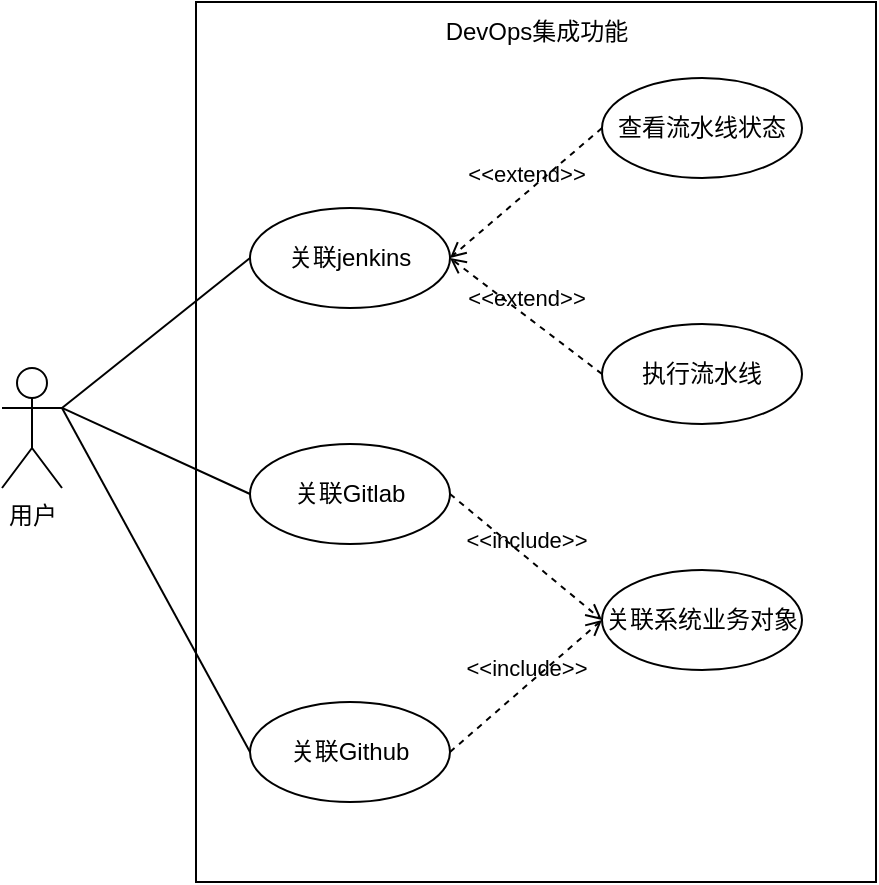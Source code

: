 <mxfile version="27.0.5">
  <diagram name="第 1 页" id="oVNDmvztu-qrapXRM5BJ">
    <mxGraphModel dx="1234" dy="790" grid="0" gridSize="10" guides="1" tooltips="1" connect="1" arrows="1" fold="1" page="1" pageScale="1" pageWidth="827" pageHeight="1169" math="0" shadow="0">
      <root>
        <mxCell id="0" />
        <mxCell id="1" parent="0" />
        <mxCell id="lu8kf9NNv5I0NGM0YdXV-1" value="用户" style="shape=umlActor;verticalLabelPosition=bottom;verticalAlign=top;html=1;" parent="1" vertex="1">
          <mxGeometry x="116" y="248" width="30" height="60" as="geometry" />
        </mxCell>
        <mxCell id="lu8kf9NNv5I0NGM0YdXV-2" value="" style="rounded=0;whiteSpace=wrap;html=1;" parent="1" vertex="1">
          <mxGeometry x="213" y="65" width="340" height="440" as="geometry" />
        </mxCell>
        <mxCell id="lu8kf9NNv5I0NGM0YdXV-3" value="DevOps集成功能" style="text;html=1;align=center;verticalAlign=middle;whiteSpace=wrap;rounded=0;" parent="1" vertex="1">
          <mxGeometry x="333.5" y="65" width="99" height="30" as="geometry" />
        </mxCell>
        <mxCell id="lu8kf9NNv5I0NGM0YdXV-10" value="查看流水线状态" style="ellipse;whiteSpace=wrap;html=1;" parent="1" vertex="1">
          <mxGeometry x="416" y="103" width="100" height="50" as="geometry" />
        </mxCell>
        <mxCell id="lu8kf9NNv5I0NGM0YdXV-26" value="关联jenkins" style="ellipse;whiteSpace=wrap;html=1;" parent="1" vertex="1">
          <mxGeometry x="240" y="168" width="100" height="50" as="geometry" />
        </mxCell>
        <mxCell id="lu8kf9NNv5I0NGM0YdXV-28" value="关联Github" style="ellipse;whiteSpace=wrap;html=1;" parent="1" vertex="1">
          <mxGeometry x="240" y="415" width="100" height="50" as="geometry" />
        </mxCell>
        <mxCell id="lu8kf9NNv5I0NGM0YdXV-29" value="关联Gitlab" style="ellipse;whiteSpace=wrap;html=1;" parent="1" vertex="1">
          <mxGeometry x="240" y="286" width="100" height="50" as="geometry" />
        </mxCell>
        <mxCell id="lu8kf9NNv5I0NGM0YdXV-31" value="执行流水线" style="ellipse;whiteSpace=wrap;html=1;" parent="1" vertex="1">
          <mxGeometry x="416" y="226" width="100" height="50" as="geometry" />
        </mxCell>
        <mxCell id="lu8kf9NNv5I0NGM0YdXV-34" value="关联系统业务对象" style="ellipse;whiteSpace=wrap;html=1;" parent="1" vertex="1">
          <mxGeometry x="416" y="349" width="100" height="50" as="geometry" />
        </mxCell>
        <mxCell id="lu8kf9NNv5I0NGM0YdXV-37" value="&amp;lt;&amp;lt;include&amp;gt;&amp;gt;" style="html=1;verticalAlign=bottom;labelBackgroundColor=none;endArrow=open;endFill=0;dashed=1;rounded=0;exitX=1;exitY=0.5;exitDx=0;exitDy=0;entryX=0;entryY=0.5;entryDx=0;entryDy=0;" parent="1" source="lu8kf9NNv5I0NGM0YdXV-29" target="lu8kf9NNv5I0NGM0YdXV-34" edge="1">
          <mxGeometry width="160" relative="1" as="geometry">
            <mxPoint x="352" y="312" as="sourcePoint" />
            <mxPoint x="426" y="287" as="targetPoint" />
          </mxGeometry>
        </mxCell>
        <mxCell id="lu8kf9NNv5I0NGM0YdXV-38" value="&amp;lt;&amp;lt;include&amp;gt;&amp;gt;" style="html=1;verticalAlign=bottom;labelBackgroundColor=none;endArrow=open;endFill=0;dashed=1;rounded=0;exitX=1;exitY=0.5;exitDx=0;exitDy=0;entryX=0;entryY=0.5;entryDx=0;entryDy=0;" parent="1" source="lu8kf9NNv5I0NGM0YdXV-28" target="lu8kf9NNv5I0NGM0YdXV-34" edge="1">
          <mxGeometry width="160" relative="1" as="geometry">
            <mxPoint x="352" y="473" as="sourcePoint" />
            <mxPoint x="426" y="517" as="targetPoint" />
          </mxGeometry>
        </mxCell>
        <mxCell id="lu8kf9NNv5I0NGM0YdXV-39" value="&amp;lt;&amp;lt;extend&amp;gt;&amp;gt;" style="html=1;verticalAlign=bottom;labelBackgroundColor=none;endArrow=open;endFill=0;dashed=1;rounded=0;exitX=0;exitY=0.5;exitDx=0;exitDy=0;entryX=1;entryY=0.5;entryDx=0;entryDy=0;" parent="1" source="lu8kf9NNv5I0NGM0YdXV-10" target="lu8kf9NNv5I0NGM0YdXV-26" edge="1">
          <mxGeometry width="160" relative="1" as="geometry">
            <mxPoint x="332" y="404" as="sourcePoint" />
            <mxPoint x="492" y="404" as="targetPoint" />
          </mxGeometry>
        </mxCell>
        <mxCell id="lu8kf9NNv5I0NGM0YdXV-40" value="&amp;lt;&amp;lt;extend&amp;gt;&amp;gt;" style="html=1;verticalAlign=bottom;labelBackgroundColor=none;endArrow=open;endFill=0;dashed=1;rounded=0;exitX=0;exitY=0.5;exitDx=0;exitDy=0;entryX=1;entryY=0.5;entryDx=0;entryDy=0;" parent="1" source="lu8kf9NNv5I0NGM0YdXV-31" target="lu8kf9NNv5I0NGM0YdXV-26" edge="1">
          <mxGeometry width="160" relative="1" as="geometry">
            <mxPoint x="426" y="153" as="sourcePoint" />
            <mxPoint x="352" y="153" as="targetPoint" />
          </mxGeometry>
        </mxCell>
        <mxCell id="lu8kf9NNv5I0NGM0YdXV-44" value="" style="endArrow=none;html=1;rounded=0;exitX=1;exitY=0.333;exitDx=0;exitDy=0;exitPerimeter=0;entryX=0;entryY=0.5;entryDx=0;entryDy=0;" parent="1" source="lu8kf9NNv5I0NGM0YdXV-1" target="lu8kf9NNv5I0NGM0YdXV-28" edge="1">
          <mxGeometry width="50" height="50" relative="1" as="geometry">
            <mxPoint x="155" y="385" as="sourcePoint" />
            <mxPoint x="252" y="632" as="targetPoint" />
          </mxGeometry>
        </mxCell>
        <mxCell id="lu8kf9NNv5I0NGM0YdXV-45" value="" style="endArrow=none;html=1;rounded=0;exitX=1;exitY=0.333;exitDx=0;exitDy=0;exitPerimeter=0;entryX=0;entryY=0.5;entryDx=0;entryDy=0;" parent="1" source="lu8kf9NNv5I0NGM0YdXV-1" target="lu8kf9NNv5I0NGM0YdXV-29" edge="1">
          <mxGeometry width="50" height="50" relative="1" as="geometry">
            <mxPoint x="155" y="385" as="sourcePoint" />
            <mxPoint x="252" y="553" as="targetPoint" />
          </mxGeometry>
        </mxCell>
        <mxCell id="lu8kf9NNv5I0NGM0YdXV-46" value="" style="endArrow=none;html=1;rounded=0;entryX=0;entryY=0.5;entryDx=0;entryDy=0;exitX=1;exitY=0.333;exitDx=0;exitDy=0;exitPerimeter=0;" parent="1" source="lu8kf9NNv5I0NGM0YdXV-1" target="lu8kf9NNv5I0NGM0YdXV-26" edge="1">
          <mxGeometry width="50" height="50" relative="1" as="geometry">
            <mxPoint x="146" y="375" as="sourcePoint" />
            <mxPoint x="252" y="473" as="targetPoint" />
          </mxGeometry>
        </mxCell>
      </root>
    </mxGraphModel>
  </diagram>
</mxfile>
